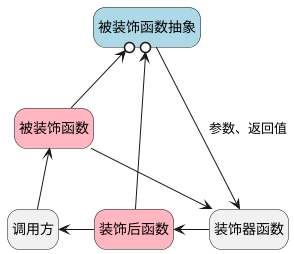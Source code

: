 @startuml 装饰器模式（函数闭包）
hide empty description
state user as "调用方"
state func as "装饰器函数"

state ori_inter as "被装饰函数抽象" #LightBlue
state ori_class as "被装饰函数" #LightPink
state new_class as "装饰后函数" #LightPink

user -up-> ori_class
ori_class -up->o ori_inter
ori_class -right-> func
new_class -up->o ori_inter
ori_inter -down-> func : 参数、返回值
func -left-> new_class
new_class -left-> user
@enduml